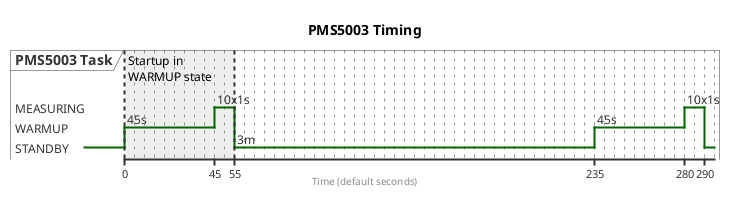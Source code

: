 @startuml

scale 5 as 10 pixels
'scale 10 as 20 pixels
'scale 300 as 600 pixels
manual time-axis

skinparam defaultTextAlignment center
'skinparam monochrome reverse

title "PMS5003 Timing"

footer: Time (default seconds)

robust "PMS5003 Task" as pms

pms is STANDBY

@0
pms is WARMUP : 45s

@+45
pms is MEASURING : 10x1s

@+10
pms is STANDBY : 3m

@+180
pms is WARMUP : 45s

@+45
pms is MEASURING : 10x1s

@+10
pms is STANDBY

highlight 0 to 55 : Startup in\nWARMUP state

@enduml
